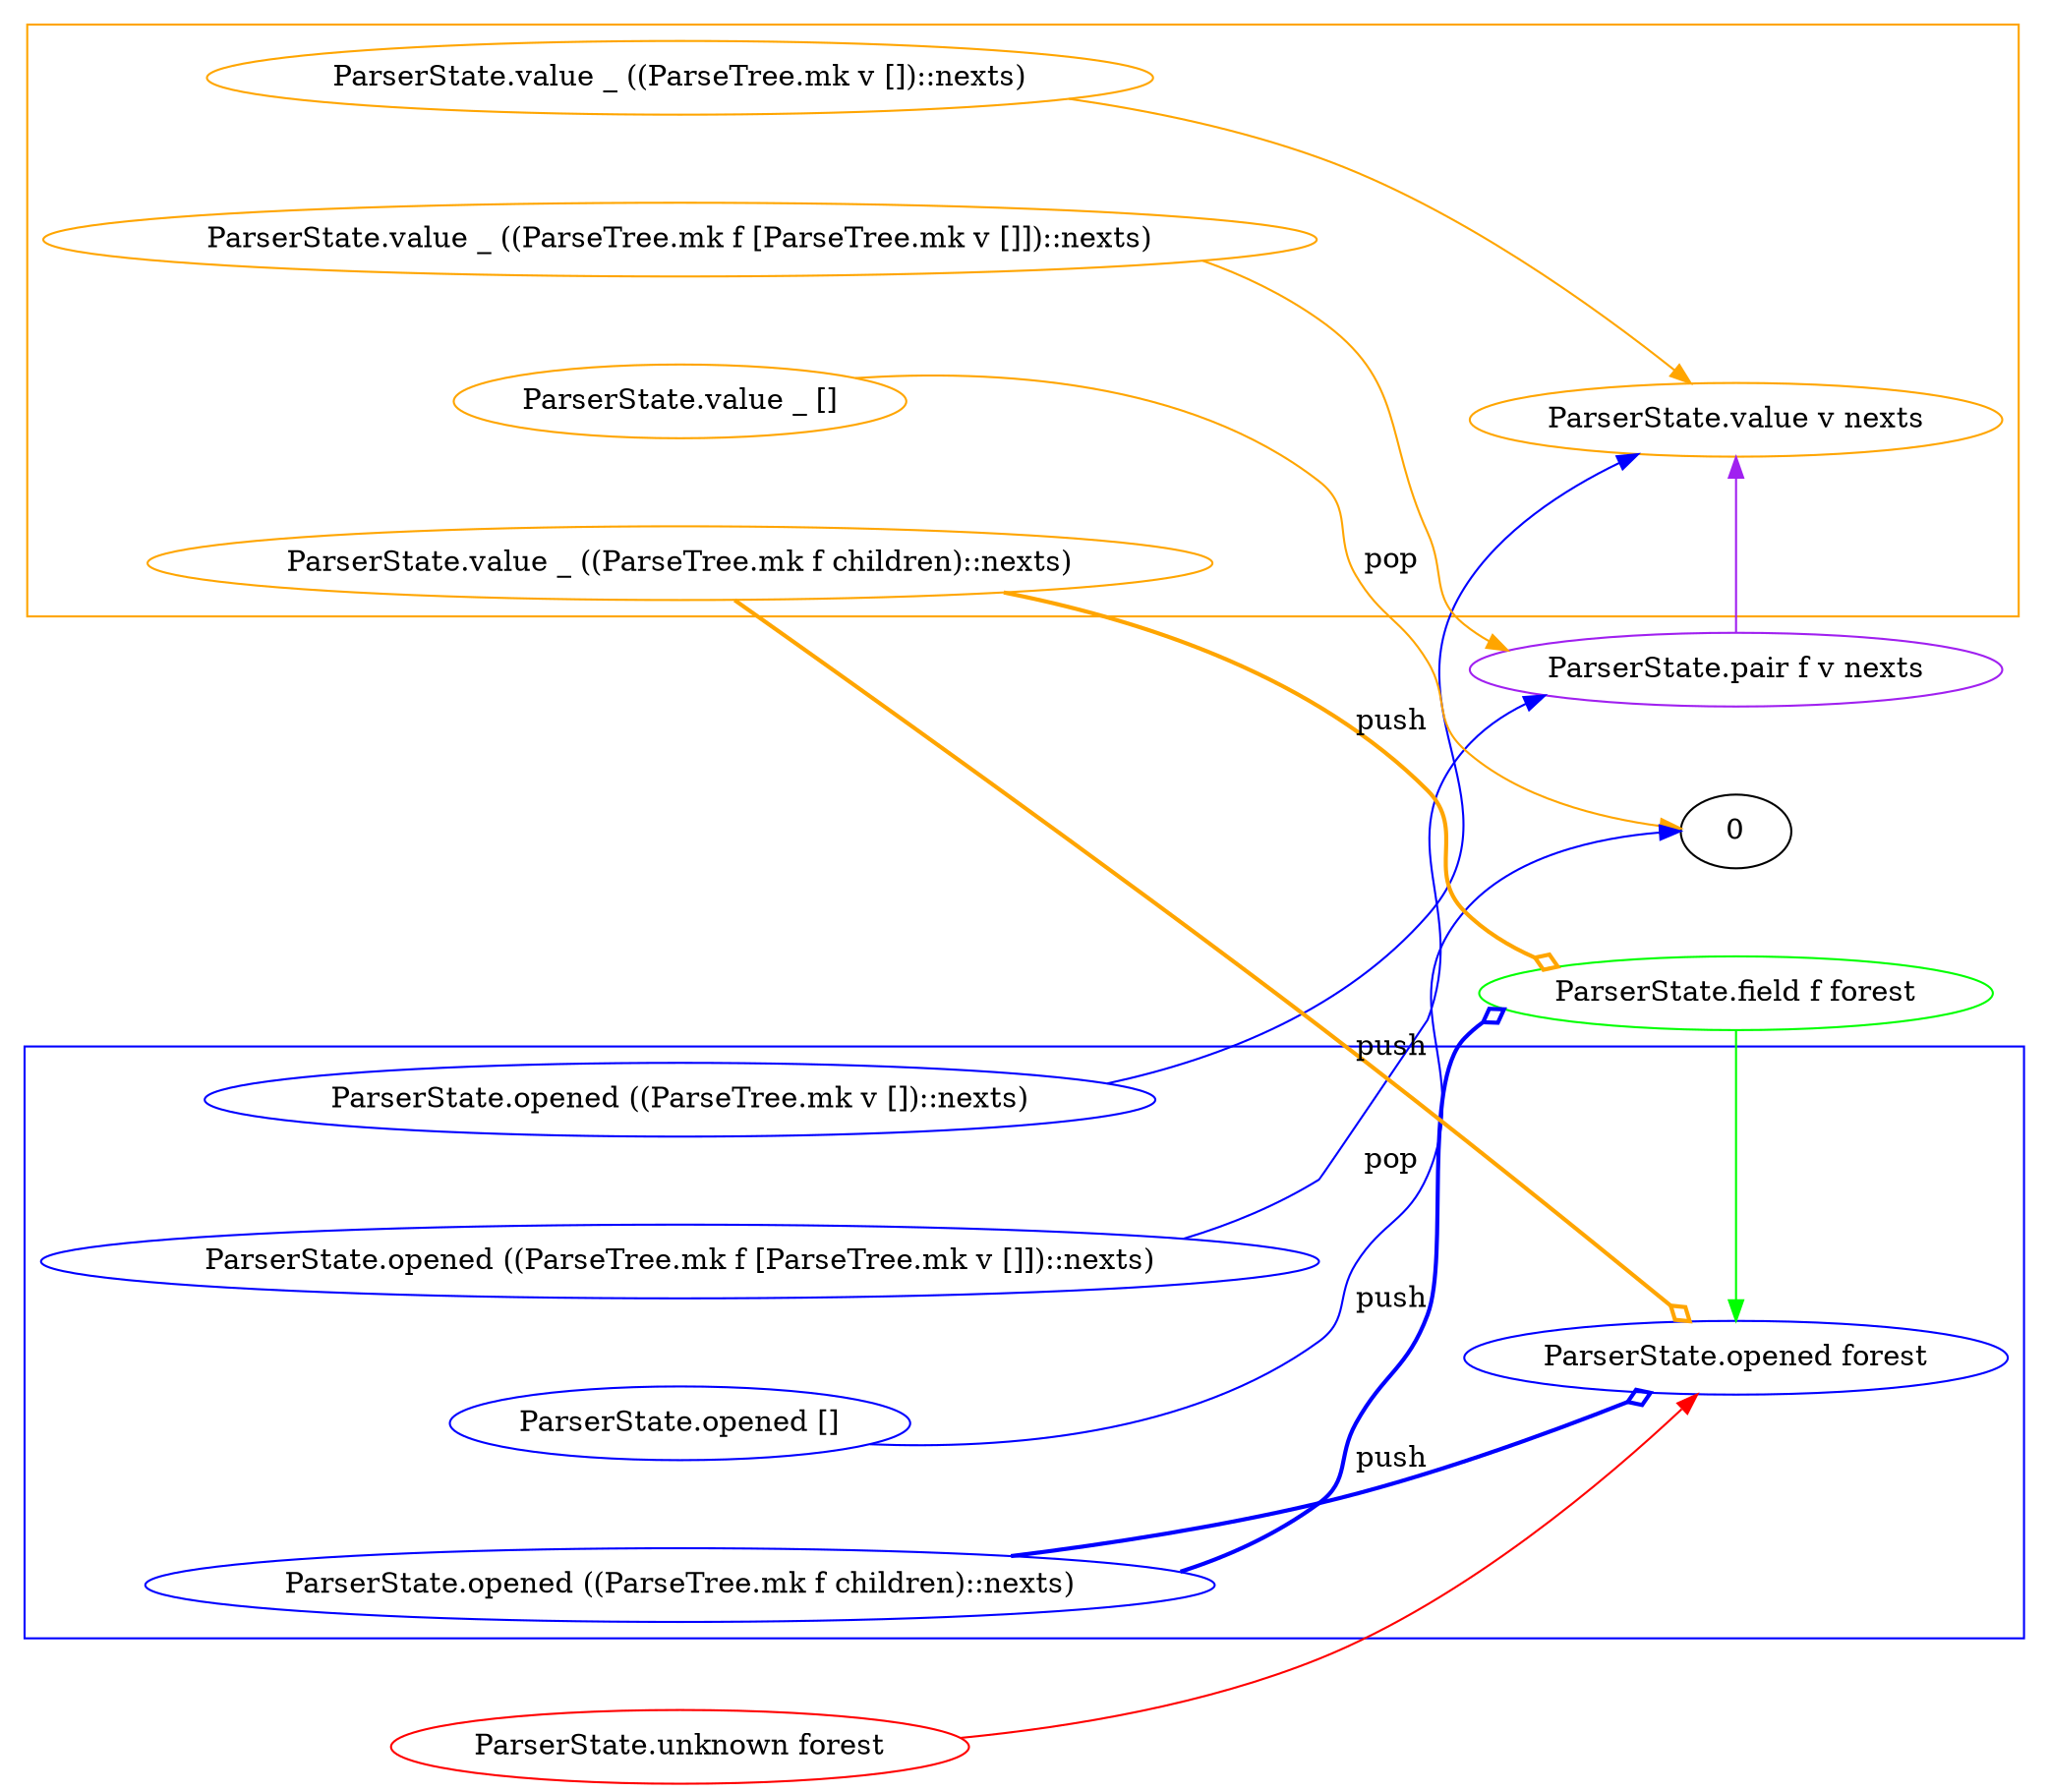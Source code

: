 // Visualizes the state changes for the ParserState of TreeParser.lean.

digraph {
    rankdir = "LR"
    nodesep=0.6;

    // ParserState.opened ((ParseTree.mk v [])::nexts) > ParserState.value v nexts
    opened_value [label = "ParserState.opened ((ParseTree.mk v [])::nexts)" color="blue"]
    opened_value -> value [color="blue"]

    // ParserState.value _ ((ParseTree.mk f [ParseTree.mk v []])::nexts) > ParserState.pair f v nexts
    value_pair [label = "ParserState.value _ ((ParseTree.mk f [ParseTree.mk v []])::nexts)" color="orange"]
    pair [label = "ParserState.pair f v nexts" color="purple"]
    value_pair -> pair [color="orange"]

    // ParserState.opened ((ParseTree.mk f [ParseTree.mk v []])::nexts) > ParserState.pair f v nexts
    opened_pair [label = "ParserState.opened ((ParseTree.mk f [ParseTree.mk v []])::nexts)" color="blue"]
    opened_pair -> pair [color="blue"]

    // ParserState.pair _ v nexts > ParserState.value v nexts
    pair -> value [color="purple"]

    // ParserState.field _ children > ParserState.opened children
    field [label = "ParserState.field f forest" color="green"]
    field -> opened [color="green"]

    // x + ParserState.value _ [] > x
    value_empty [label = "ParserState.value _ []" color="orange"]
    zero [label = "0" rank="min"]
    value_empty -> zero [label = "pop" color="orange"]

    // x + ParserState.opened [] > x
    opened_empty [label = "ParserState.opened []" color="blue"]
    opened_empty -> zero [label = "pop" color="blue"]

    // children ≠ []
    // children ≠ [ParseTree.mk v []]
    // ParserState.opened ((ParseTree.mk f children)::nexts) > ParserState.opened nexts + ParserState.field f children
    opened_other [label = "ParserState.opened ((ParseTree.mk f children)::nexts)" color="blue"]
    // TODO make plus clear
    opened_other -> opened [arrowhead = "odiamond" label="push" style="bold" color="blue"]
    opened_other -> field [arrowhead = "odiamond" label="push" style="bold" color="blue"]
    // ParserState.value _ ((ParseTree.mk f children)::nexts) > ParserState.opened nexts + ParserState.field f children
    value_other [label = "ParserState.value _ ((ParseTree.mk f children)::nexts)" color="orange"]
    // TODO make plus clear
    value_other -> opened [arrowhead = "odiamond" label="push" style="bold" color="orange"]
    value_other -> field [arrowhead = "odiamond" label="push" style="bold" color="orange"]

    // value -> value_empty [ arrowhead = none ]
    // value -> value_value [ arrowhead = none ]
    // value -> value_pair [ arrowhead = none ]
    // value -> value_other [ arrowhead = none ]

    subgraph cluster_value {
        color="orange"
        value
        value_empty
        value_value
        value_pair
        value_other
    }

    // opened -> opened_empty [ arrowhead = none ]
    // opened -> opened_value [ arrowhead = none ]
    // opened -> opened_pair [ arrowhead = none ]
    // opened -> opened_other [ arrowhead = none ]

    subgraph cluster_opened {
        color="blue"
        opened
        opened_empty
        opened_value
        opened_pair
        opened_other
    }

    // ParserState.unknown forest > ParserState.opened forest
    unknown [label = "ParserState.unknown forest" rank="max" color="red"]
    opened [label = "ParserState.opened forest" color="blue"]
    unknown -> opened [color="red"]

    // ParserState.value _ ((ParseTree.mk v [])::nexts) > ParserState.value v nexts
    value_value [label = "ParserState.value _ ((ParseTree.mk v [])::nexts)" color="orange"]
    value [label = "ParserState.value v nexts" color="orange"]
    value_value -> value [color="orange"]
}